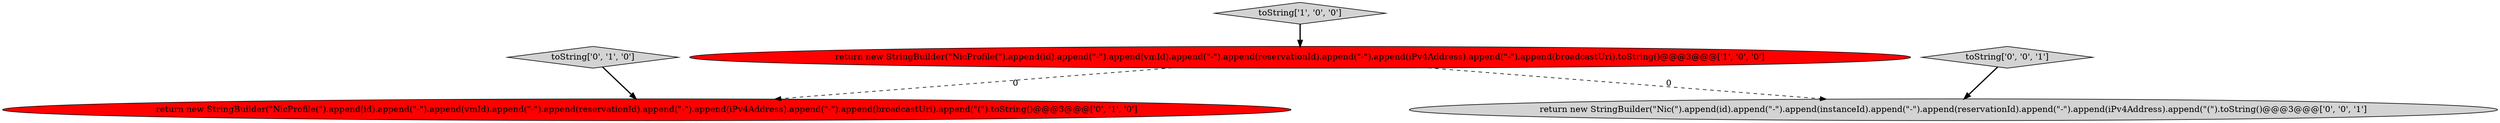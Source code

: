 digraph {
5 [style = filled, label = "return new StringBuilder(\"Nic(\").append(id).append(\"-\").append(instanceId).append(\"-\").append(reservationId).append(\"-\").append(iPv4Address).append(\"(\").toString()@@@3@@@['0', '0', '1']", fillcolor = lightgray, shape = ellipse image = "AAA0AAABBB3BBB"];
0 [style = filled, label = "toString['1', '0', '0']", fillcolor = lightgray, shape = diamond image = "AAA0AAABBB1BBB"];
2 [style = filled, label = "toString['0', '1', '0']", fillcolor = lightgray, shape = diamond image = "AAA0AAABBB2BBB"];
3 [style = filled, label = "return new StringBuilder(\"NicProfile(\").append(id).append(\"-\").append(vmId).append(\"-\").append(reservationId).append(\"-\").append(iPv4Address).append(\"-\").append(broadcastUri).append(\"(\").toString()@@@3@@@['0', '1', '0']", fillcolor = red, shape = ellipse image = "AAA1AAABBB2BBB"];
1 [style = filled, label = "return new StringBuilder(\"NicProfile(\").append(id).append(\"-\").append(vmId).append(\"-\").append(reservationId).append(\"-\").append(iPv4Address).append(\"-\").append(broadcastUri).toString()@@@3@@@['1', '0', '0']", fillcolor = red, shape = ellipse image = "AAA1AAABBB1BBB"];
4 [style = filled, label = "toString['0', '0', '1']", fillcolor = lightgray, shape = diamond image = "AAA0AAABBB3BBB"];
1->5 [style = dashed, label="0"];
1->3 [style = dashed, label="0"];
4->5 [style = bold, label=""];
0->1 [style = bold, label=""];
2->3 [style = bold, label=""];
}
